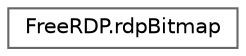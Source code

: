 digraph "Graphical Class Hierarchy"
{
 // LATEX_PDF_SIZE
  bgcolor="transparent";
  edge [fontname=Helvetica,fontsize=10,labelfontname=Helvetica,labelfontsize=10];
  node [fontname=Helvetica,fontsize=10,shape=box,height=0.2,width=0.4];
  rankdir="LR";
  Node0 [id="Node000000",label="FreeRDP.rdpBitmap",height=0.2,width=0.4,color="grey40", fillcolor="white", style="filled",URL="$struct_free_r_d_p_1_1rdp_bitmap.html",tooltip=" "];
}
